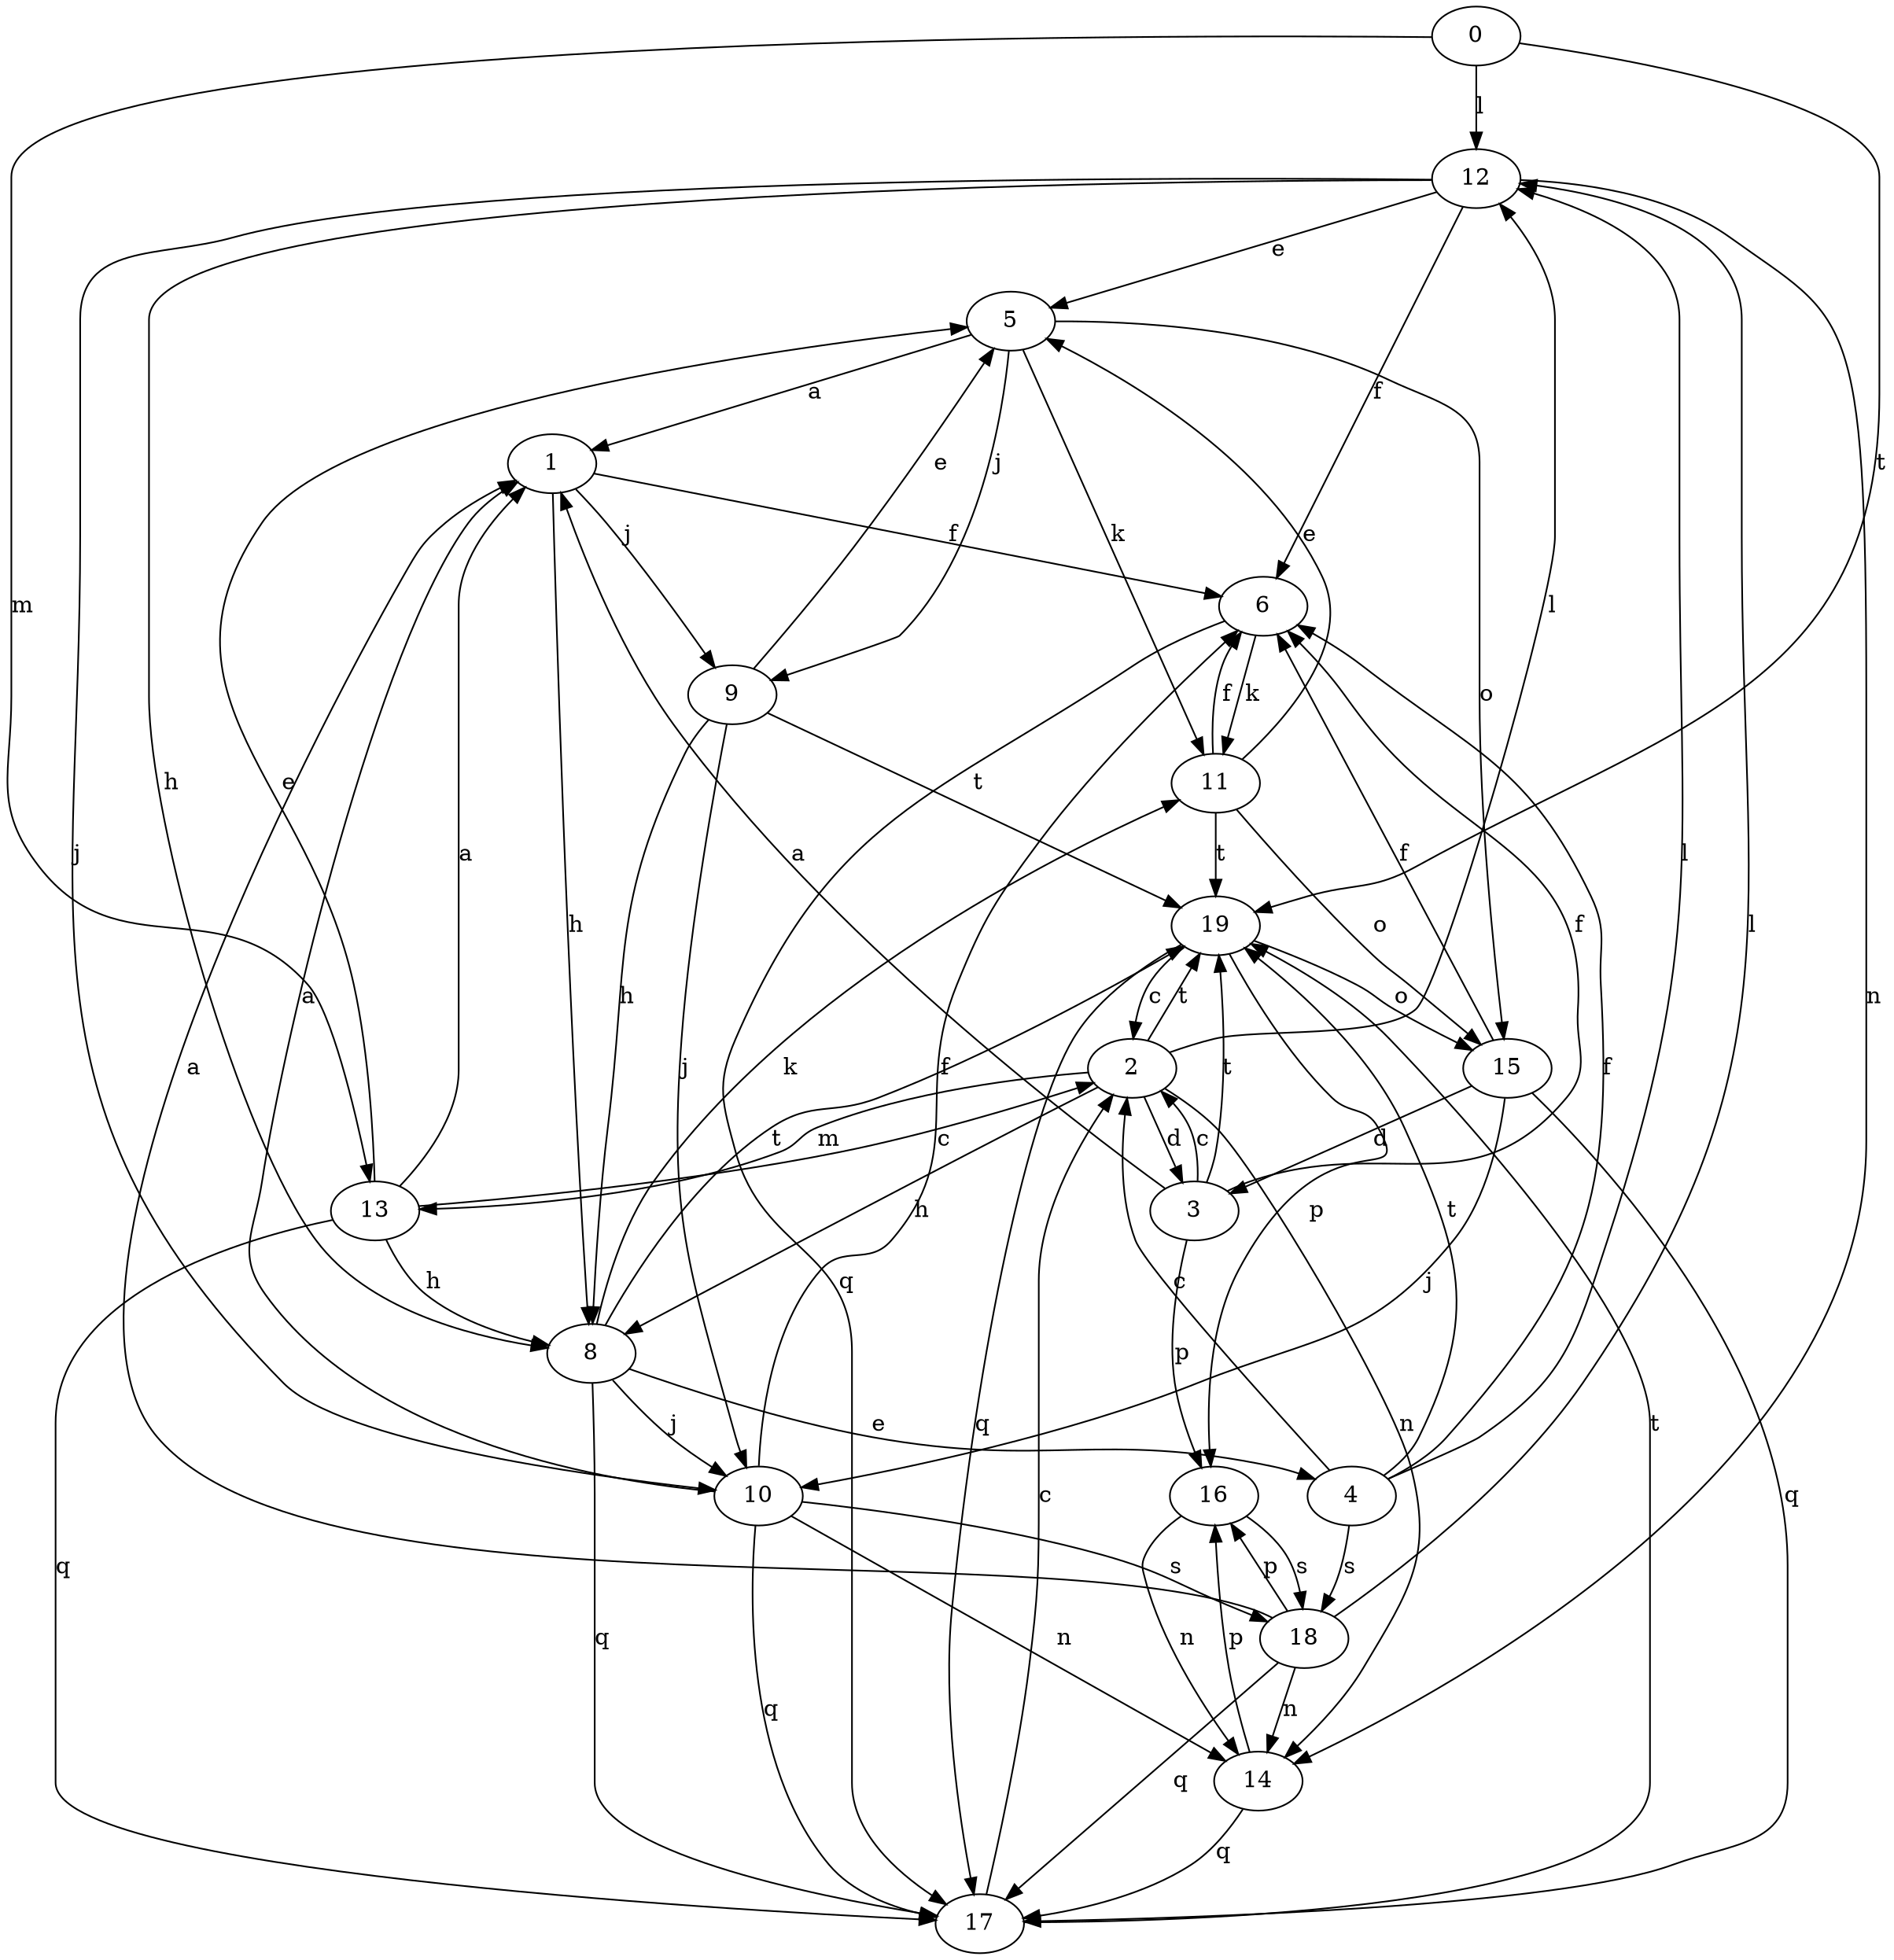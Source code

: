 strict digraph  {
0;
1;
2;
3;
4;
5;
6;
8;
9;
10;
11;
12;
13;
14;
15;
16;
17;
18;
19;
0 -> 12  [label=l];
0 -> 13  [label=m];
0 -> 19  [label=t];
1 -> 6  [label=f];
1 -> 8  [label=h];
1 -> 9  [label=j];
2 -> 3  [label=d];
2 -> 8  [label=h];
2 -> 12  [label=l];
2 -> 13  [label=m];
2 -> 14  [label=n];
2 -> 19  [label=t];
3 -> 1  [label=a];
3 -> 2  [label=c];
3 -> 6  [label=f];
3 -> 16  [label=p];
3 -> 19  [label=t];
4 -> 2  [label=c];
4 -> 6  [label=f];
4 -> 12  [label=l];
4 -> 18  [label=s];
4 -> 19  [label=t];
5 -> 1  [label=a];
5 -> 9  [label=j];
5 -> 11  [label=k];
5 -> 15  [label=o];
6 -> 11  [label=k];
6 -> 17  [label=q];
8 -> 4  [label=e];
8 -> 10  [label=j];
8 -> 11  [label=k];
8 -> 17  [label=q];
8 -> 19  [label=t];
9 -> 5  [label=e];
9 -> 8  [label=h];
9 -> 10  [label=j];
9 -> 19  [label=t];
10 -> 1  [label=a];
10 -> 6  [label=f];
10 -> 14  [label=n];
10 -> 17  [label=q];
10 -> 18  [label=s];
11 -> 5  [label=e];
11 -> 6  [label=f];
11 -> 15  [label=o];
11 -> 19  [label=t];
12 -> 5  [label=e];
12 -> 6  [label=f];
12 -> 8  [label=h];
12 -> 10  [label=j];
12 -> 14  [label=n];
13 -> 1  [label=a];
13 -> 2  [label=c];
13 -> 5  [label=e];
13 -> 8  [label=h];
13 -> 17  [label=q];
14 -> 16  [label=p];
14 -> 17  [label=q];
15 -> 3  [label=d];
15 -> 6  [label=f];
15 -> 10  [label=j];
15 -> 17  [label=q];
16 -> 14  [label=n];
16 -> 18  [label=s];
17 -> 2  [label=c];
17 -> 19  [label=t];
18 -> 1  [label=a];
18 -> 12  [label=l];
18 -> 14  [label=n];
18 -> 16  [label=p];
18 -> 17  [label=q];
19 -> 2  [label=c];
19 -> 15  [label=o];
19 -> 16  [label=p];
19 -> 17  [label=q];
}
